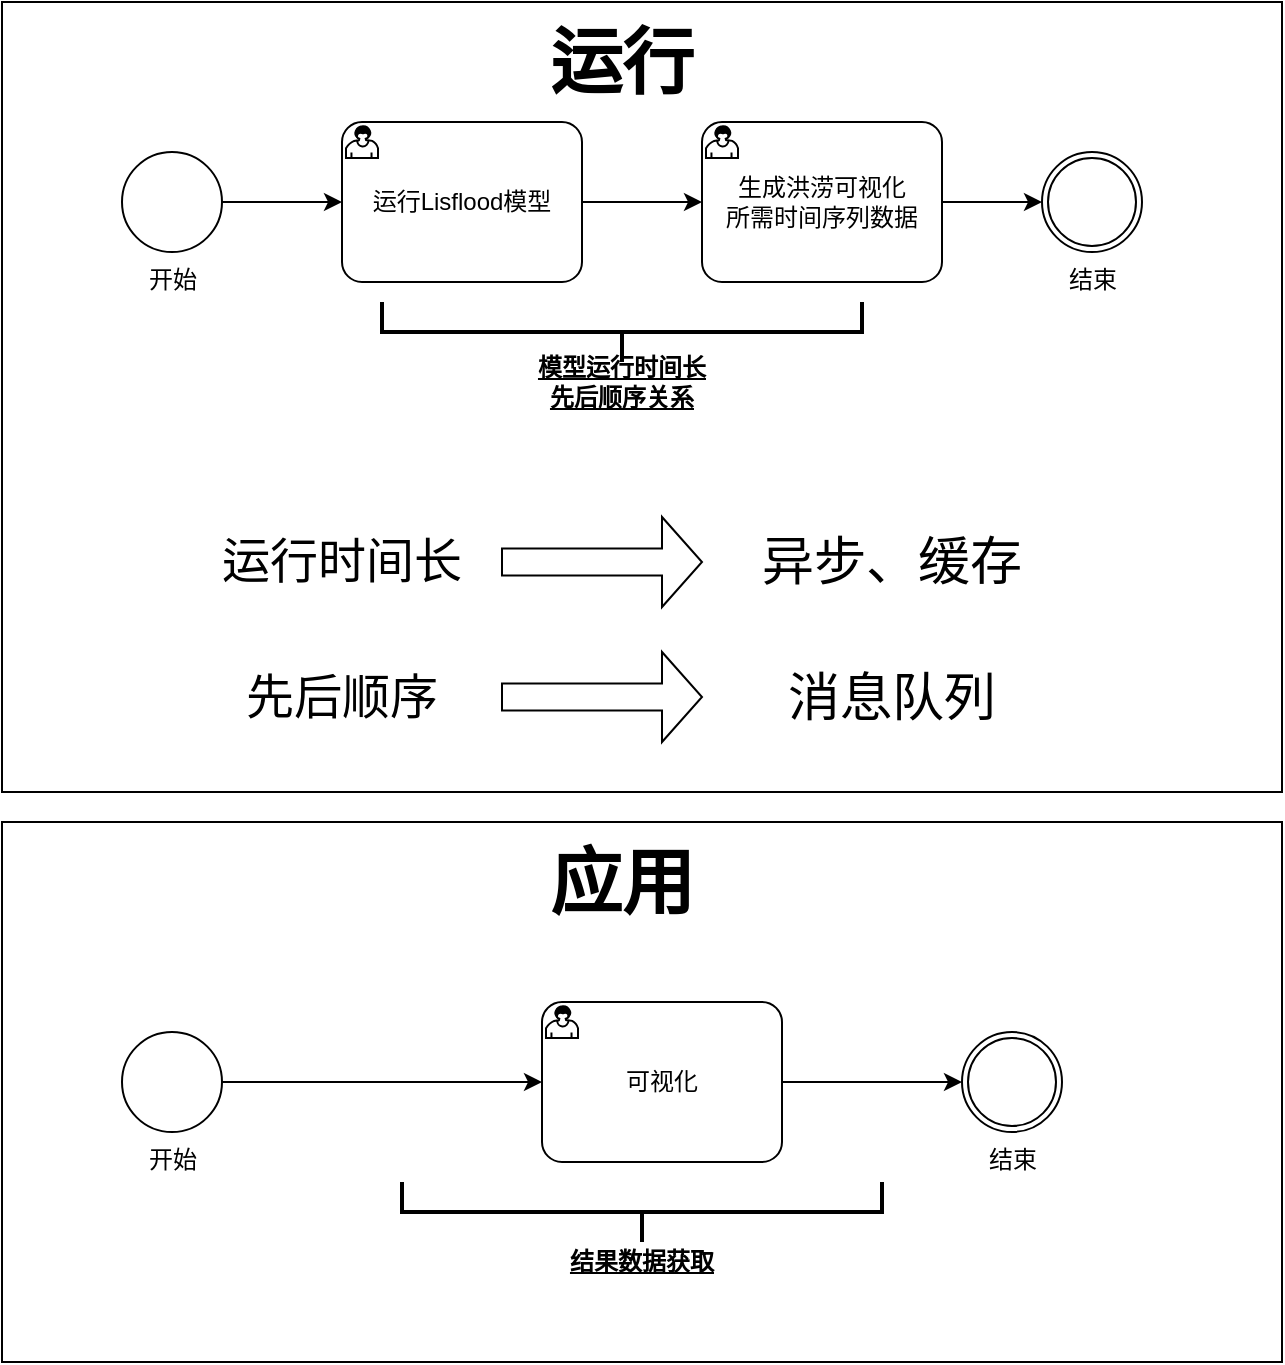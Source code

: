 <mxfile version="24.0.0" type="github">
  <diagram name="第 1 页" id="OzjiZXIuu_ywZxEzUD-4">
    <mxGraphModel dx="2012" dy="1180" grid="1" gridSize="10" guides="1" tooltips="1" connect="1" arrows="1" fold="1" page="1" pageScale="1" pageWidth="827" pageHeight="1169" math="0" shadow="0">
      <root>
        <mxCell id="0" />
        <mxCell id="1" parent="0" />
        <mxCell id="WzrB27unxxDF3hPiiffK-23" value="" style="rounded=0;whiteSpace=wrap;html=1;" vertex="1" parent="1">
          <mxGeometry x="110" y="180" width="640" height="395" as="geometry" />
        </mxCell>
        <mxCell id="WzrB27unxxDF3hPiiffK-10" style="edgeStyle=orthogonalEdgeStyle;rounded=0;orthogonalLoop=1;jettySize=auto;html=1;" edge="1" parent="1" source="WzrB27unxxDF3hPiiffK-3" target="WzrB27unxxDF3hPiiffK-4">
          <mxGeometry relative="1" as="geometry" />
        </mxCell>
        <mxCell id="WzrB27unxxDF3hPiiffK-3" value="运行Lisflood模型" style="points=[[0.25,0,0],[0.5,0,0],[0.75,0,0],[1,0.25,0],[1,0.5,0],[1,0.75,0],[0.75,1,0],[0.5,1,0],[0.25,1,0],[0,0.75,0],[0,0.5,0],[0,0.25,0]];shape=mxgraph.bpmn.task;whiteSpace=wrap;rectStyle=rounded;size=10;html=1;container=1;expand=0;collapsible=0;taskMarker=user;" vertex="1" parent="1">
          <mxGeometry x="280" y="240" width="120" height="80" as="geometry" />
        </mxCell>
        <mxCell id="WzrB27unxxDF3hPiiffK-11" style="edgeStyle=orthogonalEdgeStyle;rounded=0;orthogonalLoop=1;jettySize=auto;html=1;" edge="1" parent="1" source="WzrB27unxxDF3hPiiffK-4" target="WzrB27unxxDF3hPiiffK-6">
          <mxGeometry relative="1" as="geometry" />
        </mxCell>
        <mxCell id="WzrB27unxxDF3hPiiffK-4" value="生成洪涝可视化&lt;div&gt;所需时间序列数据&lt;/div&gt;" style="points=[[0.25,0,0],[0.5,0,0],[0.75,0,0],[1,0.25,0],[1,0.5,0],[1,0.75,0],[0.75,1,0],[0.5,1,0],[0.25,1,0],[0,0.75,0],[0,0.5,0],[0,0.25,0]];shape=mxgraph.bpmn.task;whiteSpace=wrap;rectStyle=rounded;size=10;html=1;container=1;expand=0;collapsible=0;taskMarker=user;" vertex="1" parent="1">
          <mxGeometry x="460" y="240" width="120" height="80" as="geometry" />
        </mxCell>
        <mxCell id="WzrB27unxxDF3hPiiffK-7" style="edgeStyle=orthogonalEdgeStyle;rounded=0;orthogonalLoop=1;jettySize=auto;html=1;" edge="1" parent="1" source="WzrB27unxxDF3hPiiffK-5" target="WzrB27unxxDF3hPiiffK-3">
          <mxGeometry relative="1" as="geometry" />
        </mxCell>
        <mxCell id="WzrB27unxxDF3hPiiffK-5" value="开始" style="points=[[0.145,0.145,0],[0.5,0,0],[0.855,0.145,0],[1,0.5,0],[0.855,0.855,0],[0.5,1,0],[0.145,0.855,0],[0,0.5,0]];shape=mxgraph.bpmn.event;html=1;verticalLabelPosition=bottom;labelBackgroundColor=#ffffff;verticalAlign=top;align=center;perimeter=ellipsePerimeter;outlineConnect=0;aspect=fixed;outline=standard;symbol=general;" vertex="1" parent="1">
          <mxGeometry x="170" y="255" width="50" height="50" as="geometry" />
        </mxCell>
        <mxCell id="WzrB27unxxDF3hPiiffK-6" value="结束" style="points=[[0.145,0.145,0],[0.5,0,0],[0.855,0.145,0],[1,0.5,0],[0.855,0.855,0],[0.5,1,0],[0.145,0.855,0],[0,0.5,0]];shape=mxgraph.bpmn.event;html=1;verticalLabelPosition=bottom;labelBackgroundColor=#ffffff;verticalAlign=top;align=center;perimeter=ellipsePerimeter;outlineConnect=0;aspect=fixed;outline=throwing;symbol=general;" vertex="1" parent="1">
          <mxGeometry x="630" y="255" width="50" height="50" as="geometry" />
        </mxCell>
        <mxCell id="WzrB27unxxDF3hPiiffK-14" value="" style="strokeWidth=2;html=1;shape=mxgraph.flowchart.annotation_2;align=left;labelPosition=right;pointerEvents=1;direction=north;" vertex="1" parent="1">
          <mxGeometry x="300" y="330" width="240" height="30" as="geometry" />
        </mxCell>
        <mxCell id="WzrB27unxxDF3hPiiffK-15" value="模型运行时间长&lt;div&gt;先后顺序关系&lt;/div&gt;" style="text;html=1;align=center;verticalAlign=middle;whiteSpace=wrap;rounded=0;fontStyle=5" vertex="1" parent="1">
          <mxGeometry x="370" y="355" width="100" height="30" as="geometry" />
        </mxCell>
        <mxCell id="WzrB27unxxDF3hPiiffK-16" value="&lt;font style=&quot;font-size: 24px;&quot;&gt;运行时间长&lt;/font&gt;" style="text;html=1;align=center;verticalAlign=middle;whiteSpace=wrap;rounded=0;" vertex="1" parent="1">
          <mxGeometry x="210" y="440" width="140" height="40" as="geometry" />
        </mxCell>
        <mxCell id="WzrB27unxxDF3hPiiffK-17" value="" style="shape=singleArrow;whiteSpace=wrap;html=1;" vertex="1" parent="1">
          <mxGeometry x="360" y="437.5" width="100" height="45" as="geometry" />
        </mxCell>
        <mxCell id="WzrB27unxxDF3hPiiffK-18" value="异步、缓存" style="text;html=1;align=center;verticalAlign=middle;whiteSpace=wrap;rounded=0;fontSize=26;" vertex="1" parent="1">
          <mxGeometry x="480" y="445" width="150" height="30" as="geometry" />
        </mxCell>
        <mxCell id="WzrB27unxxDF3hPiiffK-19" value="&lt;span style=&quot;font-size: 24px;&quot;&gt;先后顺序&lt;/span&gt;" style="text;html=1;align=center;verticalAlign=middle;whiteSpace=wrap;rounded=0;" vertex="1" parent="1">
          <mxGeometry x="210" y="507.5" width="140" height="40" as="geometry" />
        </mxCell>
        <mxCell id="WzrB27unxxDF3hPiiffK-20" value="" style="shape=singleArrow;whiteSpace=wrap;html=1;" vertex="1" parent="1">
          <mxGeometry x="360" y="505" width="100" height="45" as="geometry" />
        </mxCell>
        <mxCell id="WzrB27unxxDF3hPiiffK-21" value="消息队列" style="text;html=1;align=center;verticalAlign=middle;whiteSpace=wrap;rounded=0;fontSize=26;" vertex="1" parent="1">
          <mxGeometry x="480" y="512.5" width="150" height="30" as="geometry" />
        </mxCell>
        <mxCell id="WzrB27unxxDF3hPiiffK-24" value="&lt;font style=&quot;font-size: 36px;&quot;&gt;&lt;b&gt;运行&lt;/b&gt;&lt;/font&gt;" style="text;html=1;align=center;verticalAlign=middle;whiteSpace=wrap;rounded=0;" vertex="1" parent="1">
          <mxGeometry x="340" y="195" width="160" height="30" as="geometry" />
        </mxCell>
        <mxCell id="WzrB27unxxDF3hPiiffK-25" value="" style="rounded=0;whiteSpace=wrap;html=1;" vertex="1" parent="1">
          <mxGeometry x="110" y="590" width="640" height="270" as="geometry" />
        </mxCell>
        <mxCell id="WzrB27unxxDF3hPiiffK-50" style="edgeStyle=orthogonalEdgeStyle;rounded=0;orthogonalLoop=1;jettySize=auto;html=1;" edge="1" parent="1" source="WzrB27unxxDF3hPiiffK-27" target="WzrB27unxxDF3hPiiffK-32">
          <mxGeometry relative="1" as="geometry" />
        </mxCell>
        <mxCell id="WzrB27unxxDF3hPiiffK-27" value="可视化" style="points=[[0.25,0,0],[0.5,0,0],[0.75,0,0],[1,0.25,0],[1,0.5,0],[1,0.75,0],[0.75,1,0],[0.5,1,0],[0.25,1,0],[0,0.75,0],[0,0.5,0],[0,0.25,0]];shape=mxgraph.bpmn.task;whiteSpace=wrap;rectStyle=rounded;size=10;html=1;container=1;expand=0;collapsible=0;taskMarker=user;" vertex="1" parent="1">
          <mxGeometry x="380" y="680" width="120" height="80" as="geometry" />
        </mxCell>
        <mxCell id="WzrB27unxxDF3hPiiffK-30" style="edgeStyle=orthogonalEdgeStyle;rounded=0;orthogonalLoop=1;jettySize=auto;html=1;" edge="1" parent="1" source="WzrB27unxxDF3hPiiffK-31" target="WzrB27unxxDF3hPiiffK-27">
          <mxGeometry relative="1" as="geometry" />
        </mxCell>
        <mxCell id="WzrB27unxxDF3hPiiffK-31" value="开始" style="points=[[0.145,0.145,0],[0.5,0,0],[0.855,0.145,0],[1,0.5,0],[0.855,0.855,0],[0.5,1,0],[0.145,0.855,0],[0,0.5,0]];shape=mxgraph.bpmn.event;html=1;verticalLabelPosition=bottom;labelBackgroundColor=#ffffff;verticalAlign=top;align=center;perimeter=ellipsePerimeter;outlineConnect=0;aspect=fixed;outline=standard;symbol=general;" vertex="1" parent="1">
          <mxGeometry x="170" y="695" width="50" height="50" as="geometry" />
        </mxCell>
        <mxCell id="WzrB27unxxDF3hPiiffK-32" value="结束" style="points=[[0.145,0.145,0],[0.5,0,0],[0.855,0.145,0],[1,0.5,0],[0.855,0.855,0],[0.5,1,0],[0.145,0.855,0],[0,0.5,0]];shape=mxgraph.bpmn.event;html=1;verticalLabelPosition=bottom;labelBackgroundColor=#ffffff;verticalAlign=top;align=center;perimeter=ellipsePerimeter;outlineConnect=0;aspect=fixed;outline=throwing;symbol=general;" vertex="1" parent="1">
          <mxGeometry x="590" y="695" width="50" height="50" as="geometry" />
        </mxCell>
        <mxCell id="WzrB27unxxDF3hPiiffK-41" value="&lt;span style=&quot;font-size: 36px;&quot;&gt;&lt;b&gt;应用&lt;/b&gt;&lt;/span&gt;" style="text;html=1;align=center;verticalAlign=middle;whiteSpace=wrap;rounded=0;" vertex="1" parent="1">
          <mxGeometry x="340" y="605" width="160" height="30" as="geometry" />
        </mxCell>
        <mxCell id="WzrB27unxxDF3hPiiffK-51" value="" style="strokeWidth=2;html=1;shape=mxgraph.flowchart.annotation_2;align=left;labelPosition=right;pointerEvents=1;direction=north;" vertex="1" parent="1">
          <mxGeometry x="310" y="770" width="240" height="30" as="geometry" />
        </mxCell>
        <mxCell id="WzrB27unxxDF3hPiiffK-52" value="结果数据获取" style="text;html=1;align=center;verticalAlign=middle;whiteSpace=wrap;rounded=0;fontStyle=5" vertex="1" parent="1">
          <mxGeometry x="380" y="795" width="100" height="30" as="geometry" />
        </mxCell>
      </root>
    </mxGraphModel>
  </diagram>
</mxfile>
